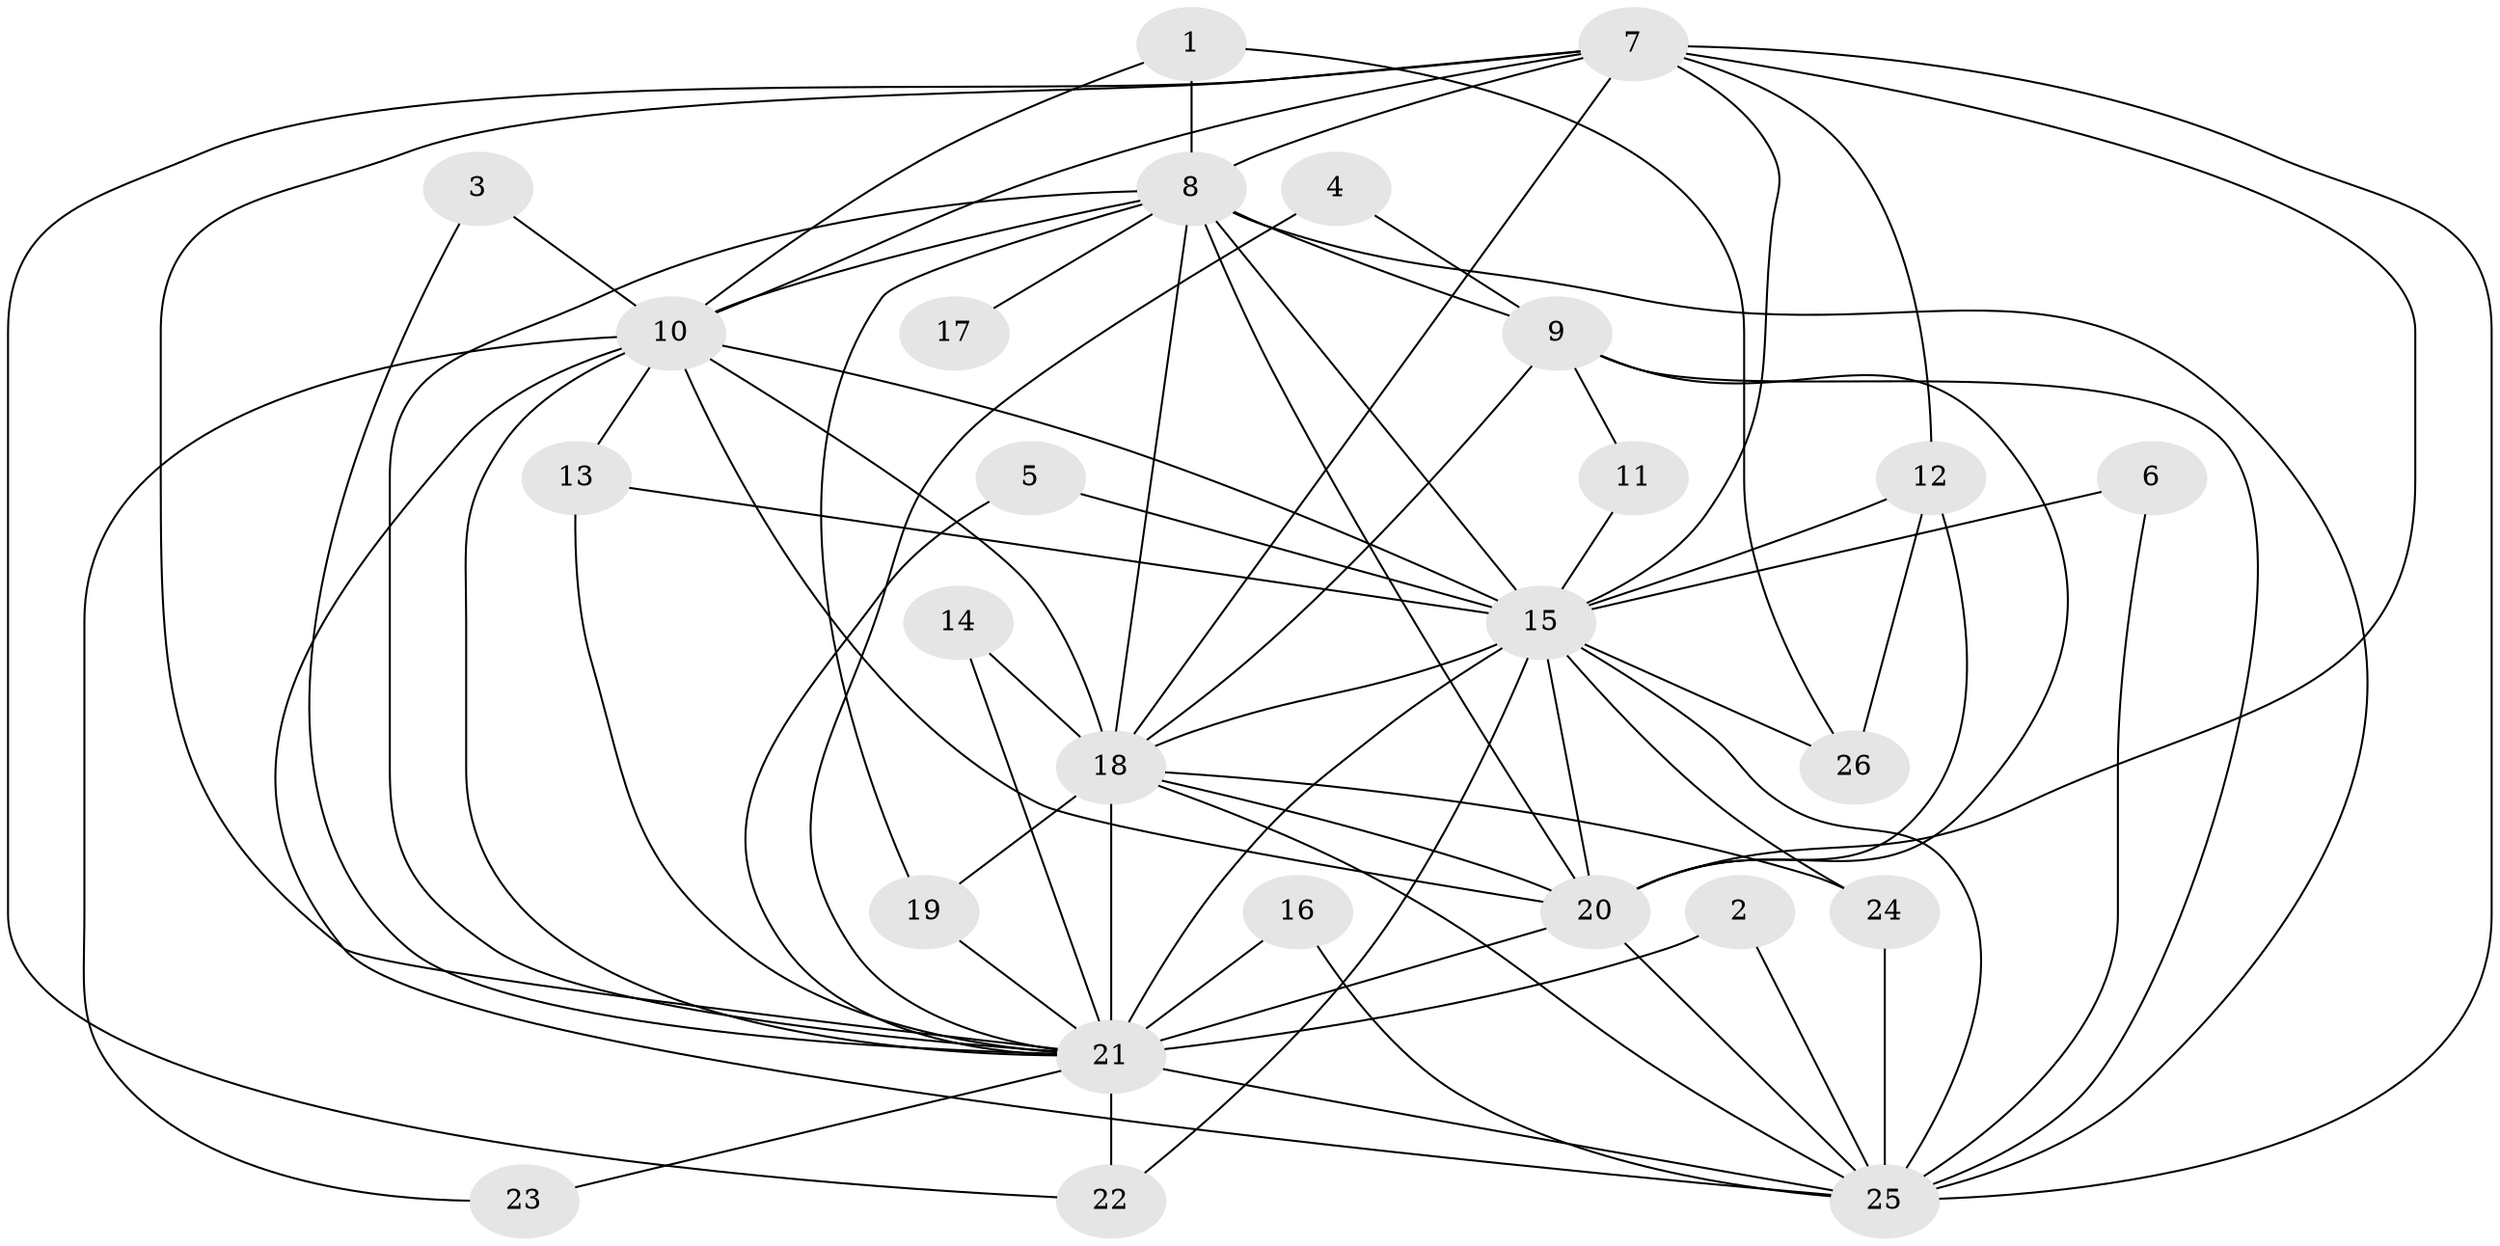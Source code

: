 // original degree distribution, {17: 0.0392156862745098, 15: 0.0784313725490196, 14: 0.0392156862745098, 16: 0.0392156862745098, 4: 0.058823529411764705, 3: 0.1568627450980392, 2: 0.5686274509803921, 6: 0.0196078431372549}
// Generated by graph-tools (version 1.1) at 2025/49/03/09/25 03:49:30]
// undirected, 26 vertices, 71 edges
graph export_dot {
graph [start="1"]
  node [color=gray90,style=filled];
  1;
  2;
  3;
  4;
  5;
  6;
  7;
  8;
  9;
  10;
  11;
  12;
  13;
  14;
  15;
  16;
  17;
  18;
  19;
  20;
  21;
  22;
  23;
  24;
  25;
  26;
  1 -- 8 [weight=1.0];
  1 -- 10 [weight=1.0];
  1 -- 26 [weight=1.0];
  2 -- 21 [weight=1.0];
  2 -- 25 [weight=1.0];
  3 -- 10 [weight=1.0];
  3 -- 21 [weight=1.0];
  4 -- 9 [weight=1.0];
  4 -- 21 [weight=1.0];
  5 -- 15 [weight=1.0];
  5 -- 21 [weight=1.0];
  6 -- 15 [weight=1.0];
  6 -- 25 [weight=2.0];
  7 -- 8 [weight=1.0];
  7 -- 10 [weight=1.0];
  7 -- 12 [weight=1.0];
  7 -- 15 [weight=2.0];
  7 -- 18 [weight=1.0];
  7 -- 20 [weight=2.0];
  7 -- 21 [weight=2.0];
  7 -- 22 [weight=1.0];
  7 -- 25 [weight=1.0];
  8 -- 9 [weight=1.0];
  8 -- 10 [weight=1.0];
  8 -- 15 [weight=2.0];
  8 -- 17 [weight=1.0];
  8 -- 18 [weight=1.0];
  8 -- 19 [weight=1.0];
  8 -- 20 [weight=2.0];
  8 -- 21 [weight=2.0];
  8 -- 25 [weight=2.0];
  9 -- 11 [weight=1.0];
  9 -- 18 [weight=1.0];
  9 -- 20 [weight=1.0];
  9 -- 25 [weight=1.0];
  10 -- 13 [weight=1.0];
  10 -- 15 [weight=2.0];
  10 -- 18 [weight=3.0];
  10 -- 20 [weight=1.0];
  10 -- 21 [weight=2.0];
  10 -- 23 [weight=1.0];
  10 -- 25 [weight=1.0];
  11 -- 15 [weight=1.0];
  12 -- 15 [weight=1.0];
  12 -- 20 [weight=1.0];
  12 -- 26 [weight=1.0];
  13 -- 15 [weight=1.0];
  13 -- 21 [weight=1.0];
  14 -- 18 [weight=1.0];
  14 -- 21 [weight=1.0];
  15 -- 18 [weight=2.0];
  15 -- 20 [weight=2.0];
  15 -- 21 [weight=5.0];
  15 -- 22 [weight=1.0];
  15 -- 24 [weight=1.0];
  15 -- 25 [weight=2.0];
  15 -- 26 [weight=1.0];
  16 -- 21 [weight=1.0];
  16 -- 25 [weight=1.0];
  18 -- 19 [weight=1.0];
  18 -- 20 [weight=1.0];
  18 -- 21 [weight=3.0];
  18 -- 24 [weight=1.0];
  18 -- 25 [weight=1.0];
  19 -- 21 [weight=1.0];
  20 -- 21 [weight=3.0];
  20 -- 25 [weight=1.0];
  21 -- 22 [weight=1.0];
  21 -- 23 [weight=1.0];
  21 -- 25 [weight=3.0];
  24 -- 25 [weight=1.0];
}
